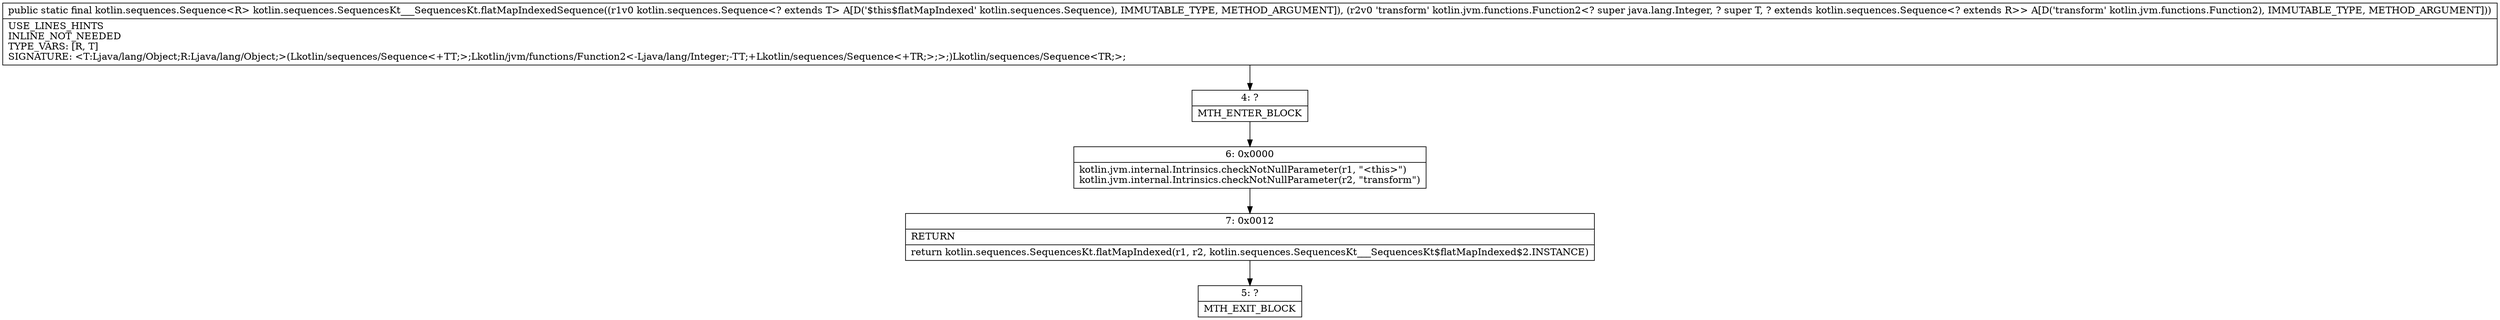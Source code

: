 digraph "CFG forkotlin.sequences.SequencesKt___SequencesKt.flatMapIndexedSequence(Lkotlin\/sequences\/Sequence;Lkotlin\/jvm\/functions\/Function2;)Lkotlin\/sequences\/Sequence;" {
Node_4 [shape=record,label="{4\:\ ?|MTH_ENTER_BLOCK\l}"];
Node_6 [shape=record,label="{6\:\ 0x0000|kotlin.jvm.internal.Intrinsics.checkNotNullParameter(r1, \"\<this\>\")\lkotlin.jvm.internal.Intrinsics.checkNotNullParameter(r2, \"transform\")\l}"];
Node_7 [shape=record,label="{7\:\ 0x0012|RETURN\l|return kotlin.sequences.SequencesKt.flatMapIndexed(r1, r2, kotlin.sequences.SequencesKt___SequencesKt$flatMapIndexed$2.INSTANCE)\l}"];
Node_5 [shape=record,label="{5\:\ ?|MTH_EXIT_BLOCK\l}"];
MethodNode[shape=record,label="{public static final kotlin.sequences.Sequence\<R\> kotlin.sequences.SequencesKt___SequencesKt.flatMapIndexedSequence((r1v0 kotlin.sequences.Sequence\<? extends T\> A[D('$this$flatMapIndexed' kotlin.sequences.Sequence), IMMUTABLE_TYPE, METHOD_ARGUMENT]), (r2v0 'transform' kotlin.jvm.functions.Function2\<? super java.lang.Integer, ? super T, ? extends kotlin.sequences.Sequence\<? extends R\>\> A[D('transform' kotlin.jvm.functions.Function2), IMMUTABLE_TYPE, METHOD_ARGUMENT]))  | USE_LINES_HINTS\lINLINE_NOT_NEEDED\lTYPE_VARS: [R, T]\lSIGNATURE: \<T:Ljava\/lang\/Object;R:Ljava\/lang\/Object;\>(Lkotlin\/sequences\/Sequence\<+TT;\>;Lkotlin\/jvm\/functions\/Function2\<\-Ljava\/lang\/Integer;\-TT;+Lkotlin\/sequences\/Sequence\<+TR;\>;\>;)Lkotlin\/sequences\/Sequence\<TR;\>;\l}"];
MethodNode -> Node_4;Node_4 -> Node_6;
Node_6 -> Node_7;
Node_7 -> Node_5;
}

